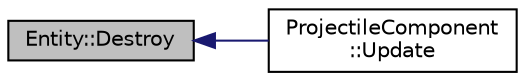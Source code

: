digraph "Entity::Destroy"
{
  edge [fontname="Helvetica",fontsize="10",labelfontname="Helvetica",labelfontsize="10"];
  node [fontname="Helvetica",fontsize="10",shape=record];
  rankdir="LR";
  Node1 [label="Entity::Destroy",height=0.2,width=0.4,color="black", fillcolor="grey75", style="filled", fontcolor="black"];
  Node1 -> Node2 [dir="back",color="midnightblue",fontsize="10",style="solid",fontname="Helvetica"];
  Node2 [label="ProjectileComponent\l::Update",height=0.2,width=0.4,color="black", fillcolor="white", style="filled",URL="$class_projectile_component.html#a1a2ab6f5a9e781d7ea16488ef790c93f"];
}
